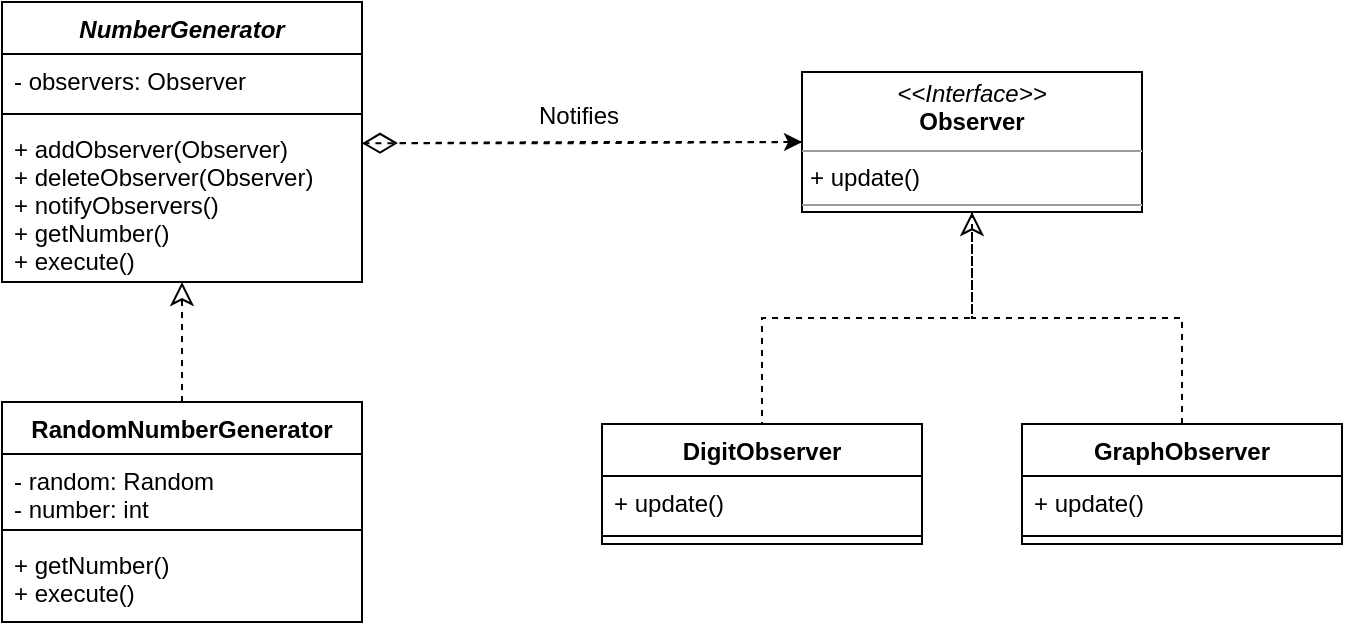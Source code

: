 <mxfile version="12.6.5" type="device"><diagram id="XDLdaRZ4-f1Kw590-ake" name="第 1 页"><mxGraphModel dx="768" dy="491" grid="1" gridSize="10" guides="1" tooltips="1" connect="1" arrows="1" fold="1" page="1" pageScale="1" pageWidth="827" pageHeight="1169" math="0" shadow="0"><root><mxCell id="0"/><mxCell id="1" parent="0"/><mxCell id="nyiDRwgCVQHdqaos6bj7-19" style="edgeStyle=orthogonalEdgeStyle;rounded=0;orthogonalLoop=1;jettySize=auto;html=1;entryX=0.5;entryY=0;entryDx=0;entryDy=0;dashed=1;endArrow=none;endFill=0;" edge="1" parent="1" source="nyiDRwgCVQHdqaos6bj7-1" target="nyiDRwgCVQHdqaos6bj7-10"><mxGeometry relative="1" as="geometry"/></mxCell><mxCell id="nyiDRwgCVQHdqaos6bj7-25" style="edgeStyle=orthogonalEdgeStyle;rounded=0;orthogonalLoop=1;jettySize=auto;html=1;entryX=1;entryY=0.133;entryDx=0;entryDy=0;entryPerimeter=0;dashed=1;endArrow=diamondThin;endFill=0;strokeWidth=1;endSize=15;" edge="1" parent="1" source="nyiDRwgCVQHdqaos6bj7-1" target="nyiDRwgCVQHdqaos6bj7-5"><mxGeometry relative="1" as="geometry"/></mxCell><mxCell id="nyiDRwgCVQHdqaos6bj7-1" value="&lt;p style=&quot;margin: 0px ; margin-top: 4px ; text-align: center&quot;&gt;&lt;i&gt;&amp;lt;&amp;lt;Interface&amp;gt;&amp;gt;&lt;/i&gt;&lt;br&gt;&lt;b&gt;Observer&lt;/b&gt;&lt;/p&gt;&lt;hr size=&quot;1&quot;&gt;&lt;p style=&quot;margin: 0px ; margin-left: 4px&quot;&gt;+ update()&lt;br&gt;&lt;/p&gt;&lt;hr size=&quot;1&quot;&gt;&lt;p style=&quot;margin: 0px ; margin-left: 4px&quot;&gt;&lt;br&gt;&lt;/p&gt;" style="verticalAlign=top;align=left;overflow=fill;fontSize=12;fontFamily=Helvetica;html=1;" vertex="1" parent="1"><mxGeometry x="490" y="125" width="170" height="70" as="geometry"/></mxCell><mxCell id="nyiDRwgCVQHdqaos6bj7-24" style="edgeStyle=orthogonalEdgeStyle;rounded=0;orthogonalLoop=1;jettySize=auto;html=1;entryX=0;entryY=0.5;entryDx=0;entryDy=0;dashed=1;endArrow=classic;endFill=1;exitX=1.004;exitY=0.133;exitDx=0;exitDy=0;exitPerimeter=0;" edge="1" parent="1" source="nyiDRwgCVQHdqaos6bj7-5" target="nyiDRwgCVQHdqaos6bj7-1"><mxGeometry relative="1" as="geometry"><mxPoint x="310" y="200" as="sourcePoint"/></mxGeometry></mxCell><mxCell id="nyiDRwgCVQHdqaos6bj7-2" value="NumberGenerator" style="swimlane;fontStyle=3;align=center;verticalAlign=top;childLayout=stackLayout;horizontal=1;startSize=26;horizontalStack=0;resizeParent=1;resizeParentMax=0;resizeLast=0;collapsible=1;marginBottom=0;" vertex="1" parent="1"><mxGeometry x="90" y="90" width="180" height="140" as="geometry"/></mxCell><mxCell id="nyiDRwgCVQHdqaos6bj7-3" value="- observers: Observer" style="text;strokeColor=none;fillColor=none;align=left;verticalAlign=top;spacingLeft=4;spacingRight=4;overflow=hidden;rotatable=0;points=[[0,0.5],[1,0.5]];portConstraint=eastwest;" vertex="1" parent="nyiDRwgCVQHdqaos6bj7-2"><mxGeometry y="26" width="180" height="26" as="geometry"/></mxCell><mxCell id="nyiDRwgCVQHdqaos6bj7-4" value="" style="line;strokeWidth=1;fillColor=none;align=left;verticalAlign=middle;spacingTop=-1;spacingLeft=3;spacingRight=3;rotatable=0;labelPosition=right;points=[];portConstraint=eastwest;" vertex="1" parent="nyiDRwgCVQHdqaos6bj7-2"><mxGeometry y="52" width="180" height="8" as="geometry"/></mxCell><mxCell id="nyiDRwgCVQHdqaos6bj7-5" value="+ addObserver(Observer)&#10;+ deleteObserver(Observer)&#10;+ notifyObservers()&#10;+ getNumber()&#10;+ execute()" style="text;strokeColor=none;fillColor=none;align=left;verticalAlign=top;spacingLeft=4;spacingRight=4;overflow=hidden;rotatable=0;points=[[0,0.5],[1,0.5]];portConstraint=eastwest;" vertex="1" parent="nyiDRwgCVQHdqaos6bj7-2"><mxGeometry y="60" width="180" height="80" as="geometry"/></mxCell><mxCell id="nyiDRwgCVQHdqaos6bj7-28" style="edgeStyle=orthogonalEdgeStyle;rounded=0;orthogonalLoop=1;jettySize=auto;html=1;exitX=0.5;exitY=0;exitDx=0;exitDy=0;dashed=1;endArrow=classic;endFill=0;endSize=9;strokeWidth=1;" edge="1" parent="1" source="nyiDRwgCVQHdqaos6bj7-6" target="nyiDRwgCVQHdqaos6bj7-2"><mxGeometry relative="1" as="geometry"/></mxCell><mxCell id="nyiDRwgCVQHdqaos6bj7-6" value="RandomNumberGenerator" style="swimlane;fontStyle=1;align=center;verticalAlign=top;childLayout=stackLayout;horizontal=1;startSize=26;horizontalStack=0;resizeParent=1;resizeParentMax=0;resizeLast=0;collapsible=1;marginBottom=0;" vertex="1" parent="1"><mxGeometry x="90" y="290" width="180" height="110" as="geometry"/></mxCell><mxCell id="nyiDRwgCVQHdqaos6bj7-7" value="- random: Random&#10;- number: int" style="text;strokeColor=none;fillColor=none;align=left;verticalAlign=top;spacingLeft=4;spacingRight=4;overflow=hidden;rotatable=0;points=[[0,0.5],[1,0.5]];portConstraint=eastwest;" vertex="1" parent="nyiDRwgCVQHdqaos6bj7-6"><mxGeometry y="26" width="180" height="34" as="geometry"/></mxCell><mxCell id="nyiDRwgCVQHdqaos6bj7-8" value="" style="line;strokeWidth=1;fillColor=none;align=left;verticalAlign=middle;spacingTop=-1;spacingLeft=3;spacingRight=3;rotatable=0;labelPosition=right;points=[];portConstraint=eastwest;" vertex="1" parent="nyiDRwgCVQHdqaos6bj7-6"><mxGeometry y="60" width="180" height="8" as="geometry"/></mxCell><mxCell id="nyiDRwgCVQHdqaos6bj7-9" value="+ getNumber()&#10;+ execute()" style="text;strokeColor=none;fillColor=none;align=left;verticalAlign=top;spacingLeft=4;spacingRight=4;overflow=hidden;rotatable=0;points=[[0,0.5],[1,0.5]];portConstraint=eastwest;" vertex="1" parent="nyiDRwgCVQHdqaos6bj7-6"><mxGeometry y="68" width="180" height="42" as="geometry"/></mxCell><mxCell id="nyiDRwgCVQHdqaos6bj7-10" value="DigitObserver" style="swimlane;fontStyle=1;align=center;verticalAlign=top;childLayout=stackLayout;horizontal=1;startSize=26;horizontalStack=0;resizeParent=1;resizeParentMax=0;resizeLast=0;collapsible=1;marginBottom=0;" vertex="1" parent="1"><mxGeometry x="390" y="301" width="160" height="60" as="geometry"/></mxCell><mxCell id="nyiDRwgCVQHdqaos6bj7-11" value="+ update()" style="text;strokeColor=none;fillColor=none;align=left;verticalAlign=top;spacingLeft=4;spacingRight=4;overflow=hidden;rotatable=0;points=[[0,0.5],[1,0.5]];portConstraint=eastwest;" vertex="1" parent="nyiDRwgCVQHdqaos6bj7-10"><mxGeometry y="26" width="160" height="26" as="geometry"/></mxCell><mxCell id="nyiDRwgCVQHdqaos6bj7-12" value="" style="line;strokeWidth=1;fillColor=none;align=left;verticalAlign=middle;spacingTop=-1;spacingLeft=3;spacingRight=3;rotatable=0;labelPosition=right;points=[];portConstraint=eastwest;" vertex="1" parent="nyiDRwgCVQHdqaos6bj7-10"><mxGeometry y="52" width="160" height="8" as="geometry"/></mxCell><mxCell id="nyiDRwgCVQHdqaos6bj7-21" style="edgeStyle=orthogonalEdgeStyle;rounded=0;orthogonalLoop=1;jettySize=auto;html=1;entryX=0.5;entryY=1;entryDx=0;entryDy=0;dashed=1;endArrow=classic;endFill=0;endSize=9;" edge="1" parent="1" source="nyiDRwgCVQHdqaos6bj7-14" target="nyiDRwgCVQHdqaos6bj7-1"><mxGeometry relative="1" as="geometry"/></mxCell><mxCell id="nyiDRwgCVQHdqaos6bj7-14" value="GraphObserver" style="swimlane;fontStyle=1;align=center;verticalAlign=top;childLayout=stackLayout;horizontal=1;startSize=26;horizontalStack=0;resizeParent=1;resizeParentMax=0;resizeLast=0;collapsible=1;marginBottom=0;" vertex="1" parent="1"><mxGeometry x="600" y="301" width="160" height="60" as="geometry"/></mxCell><mxCell id="nyiDRwgCVQHdqaos6bj7-15" value="+ update()" style="text;strokeColor=none;fillColor=none;align=left;verticalAlign=top;spacingLeft=4;spacingRight=4;overflow=hidden;rotatable=0;points=[[0,0.5],[1,0.5]];portConstraint=eastwest;" vertex="1" parent="nyiDRwgCVQHdqaos6bj7-14"><mxGeometry y="26" width="160" height="26" as="geometry"/></mxCell><mxCell id="nyiDRwgCVQHdqaos6bj7-16" value="" style="line;strokeWidth=1;fillColor=none;align=left;verticalAlign=middle;spacingTop=-1;spacingLeft=3;spacingRight=3;rotatable=0;labelPosition=right;points=[];portConstraint=eastwest;" vertex="1" parent="nyiDRwgCVQHdqaos6bj7-14"><mxGeometry y="52" width="160" height="8" as="geometry"/></mxCell><mxCell id="nyiDRwgCVQHdqaos6bj7-29" value="Notifies" style="text;html=1;align=center;verticalAlign=middle;resizable=0;points=[];autosize=1;" vertex="1" parent="1"><mxGeometry x="348" y="137" width="60" height="20" as="geometry"/></mxCell></root></mxGraphModel></diagram></mxfile>